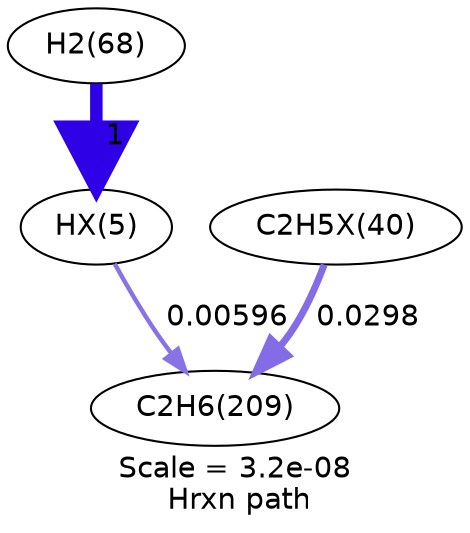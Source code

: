 digraph reaction_paths {
center=1;
s10 -> s32[fontname="Helvetica", style="setlinewidth(6)", arrowsize=3, color="0.7, 1.5, 0.9"
, label=" 1"];
s32 -> s15[fontname="Helvetica", style="setlinewidth(2.13)", arrowsize=1.07, color="0.7, 0.506, 0.9"
, label=" 0.00596"];
s35 -> s15[fontname="Helvetica", style="setlinewidth(3.35)", arrowsize=1.67, color="0.7, 0.53, 0.9"
, label=" 0.0298"];
s10 [ fontname="Helvetica", label="H2(68)"];
s15 [ fontname="Helvetica", label="C2H6(209)"];
s32 [ fontname="Helvetica", label="HX(5)"];
s35 [ fontname="Helvetica", label="C2H5X(40)"];
 label = "Scale = 3.2e-08\l Hrxn path";
 fontname = "Helvetica";
}
